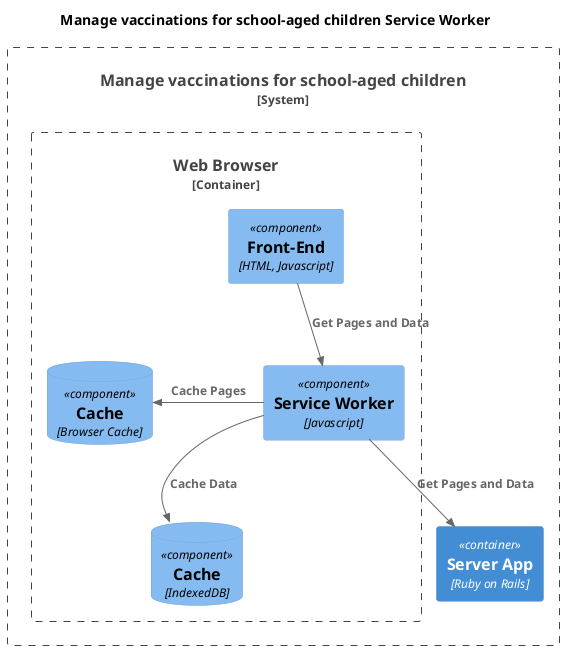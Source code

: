 @startuml

title Manage vaccinations for school-aged children Service Worker

!include <C4/C4_Component.puml>

LAYOUT_TOP_DOWN()

System_Boundary(record, "Manage vaccinations for school-aged children") {
  Container_Boundary(browser, "Web Browser") {
    Component(frontend, "Front-End", "HTML, Javascript")
    Component(serviceWorker, "Service Worker", "Javascript")
    ComponentDb(indexedDB, "Cache", "IndexedDB")
    ComponentDb(cacheDB, "Cache", "Browser Cache")
  }

  Container(server, "Server App", "Ruby on Rails")
}

Lay_D(cacheDB, indexedDB)
Rel(frontend, serviceWorker, "Get Pages and Data")
Rel(serviceWorker, indexedDB, "Cache Data")
Rel_L(serviceWorker, cacheDB, "Cache Pages")
Rel(serviceWorker, server, "Get Pages and Data")

@enduml
